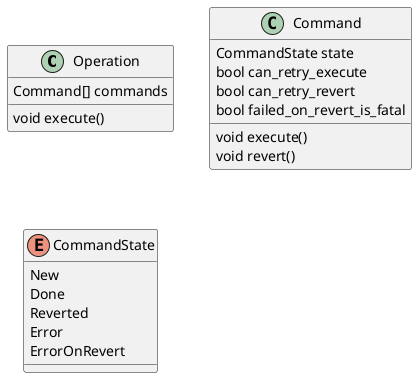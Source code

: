 @startuml

class Operation {
    Command[] commands
    void execute()
}

class Command {
  CommandState state
  void execute()
  void revert()
  bool can_retry_execute
  bool can_retry_revert
  bool failed_on_revert_is_fatal
}

enum CommandState {
    New
    Done
    Reverted
    Error
    ErrorOnRevert
}

@enduml